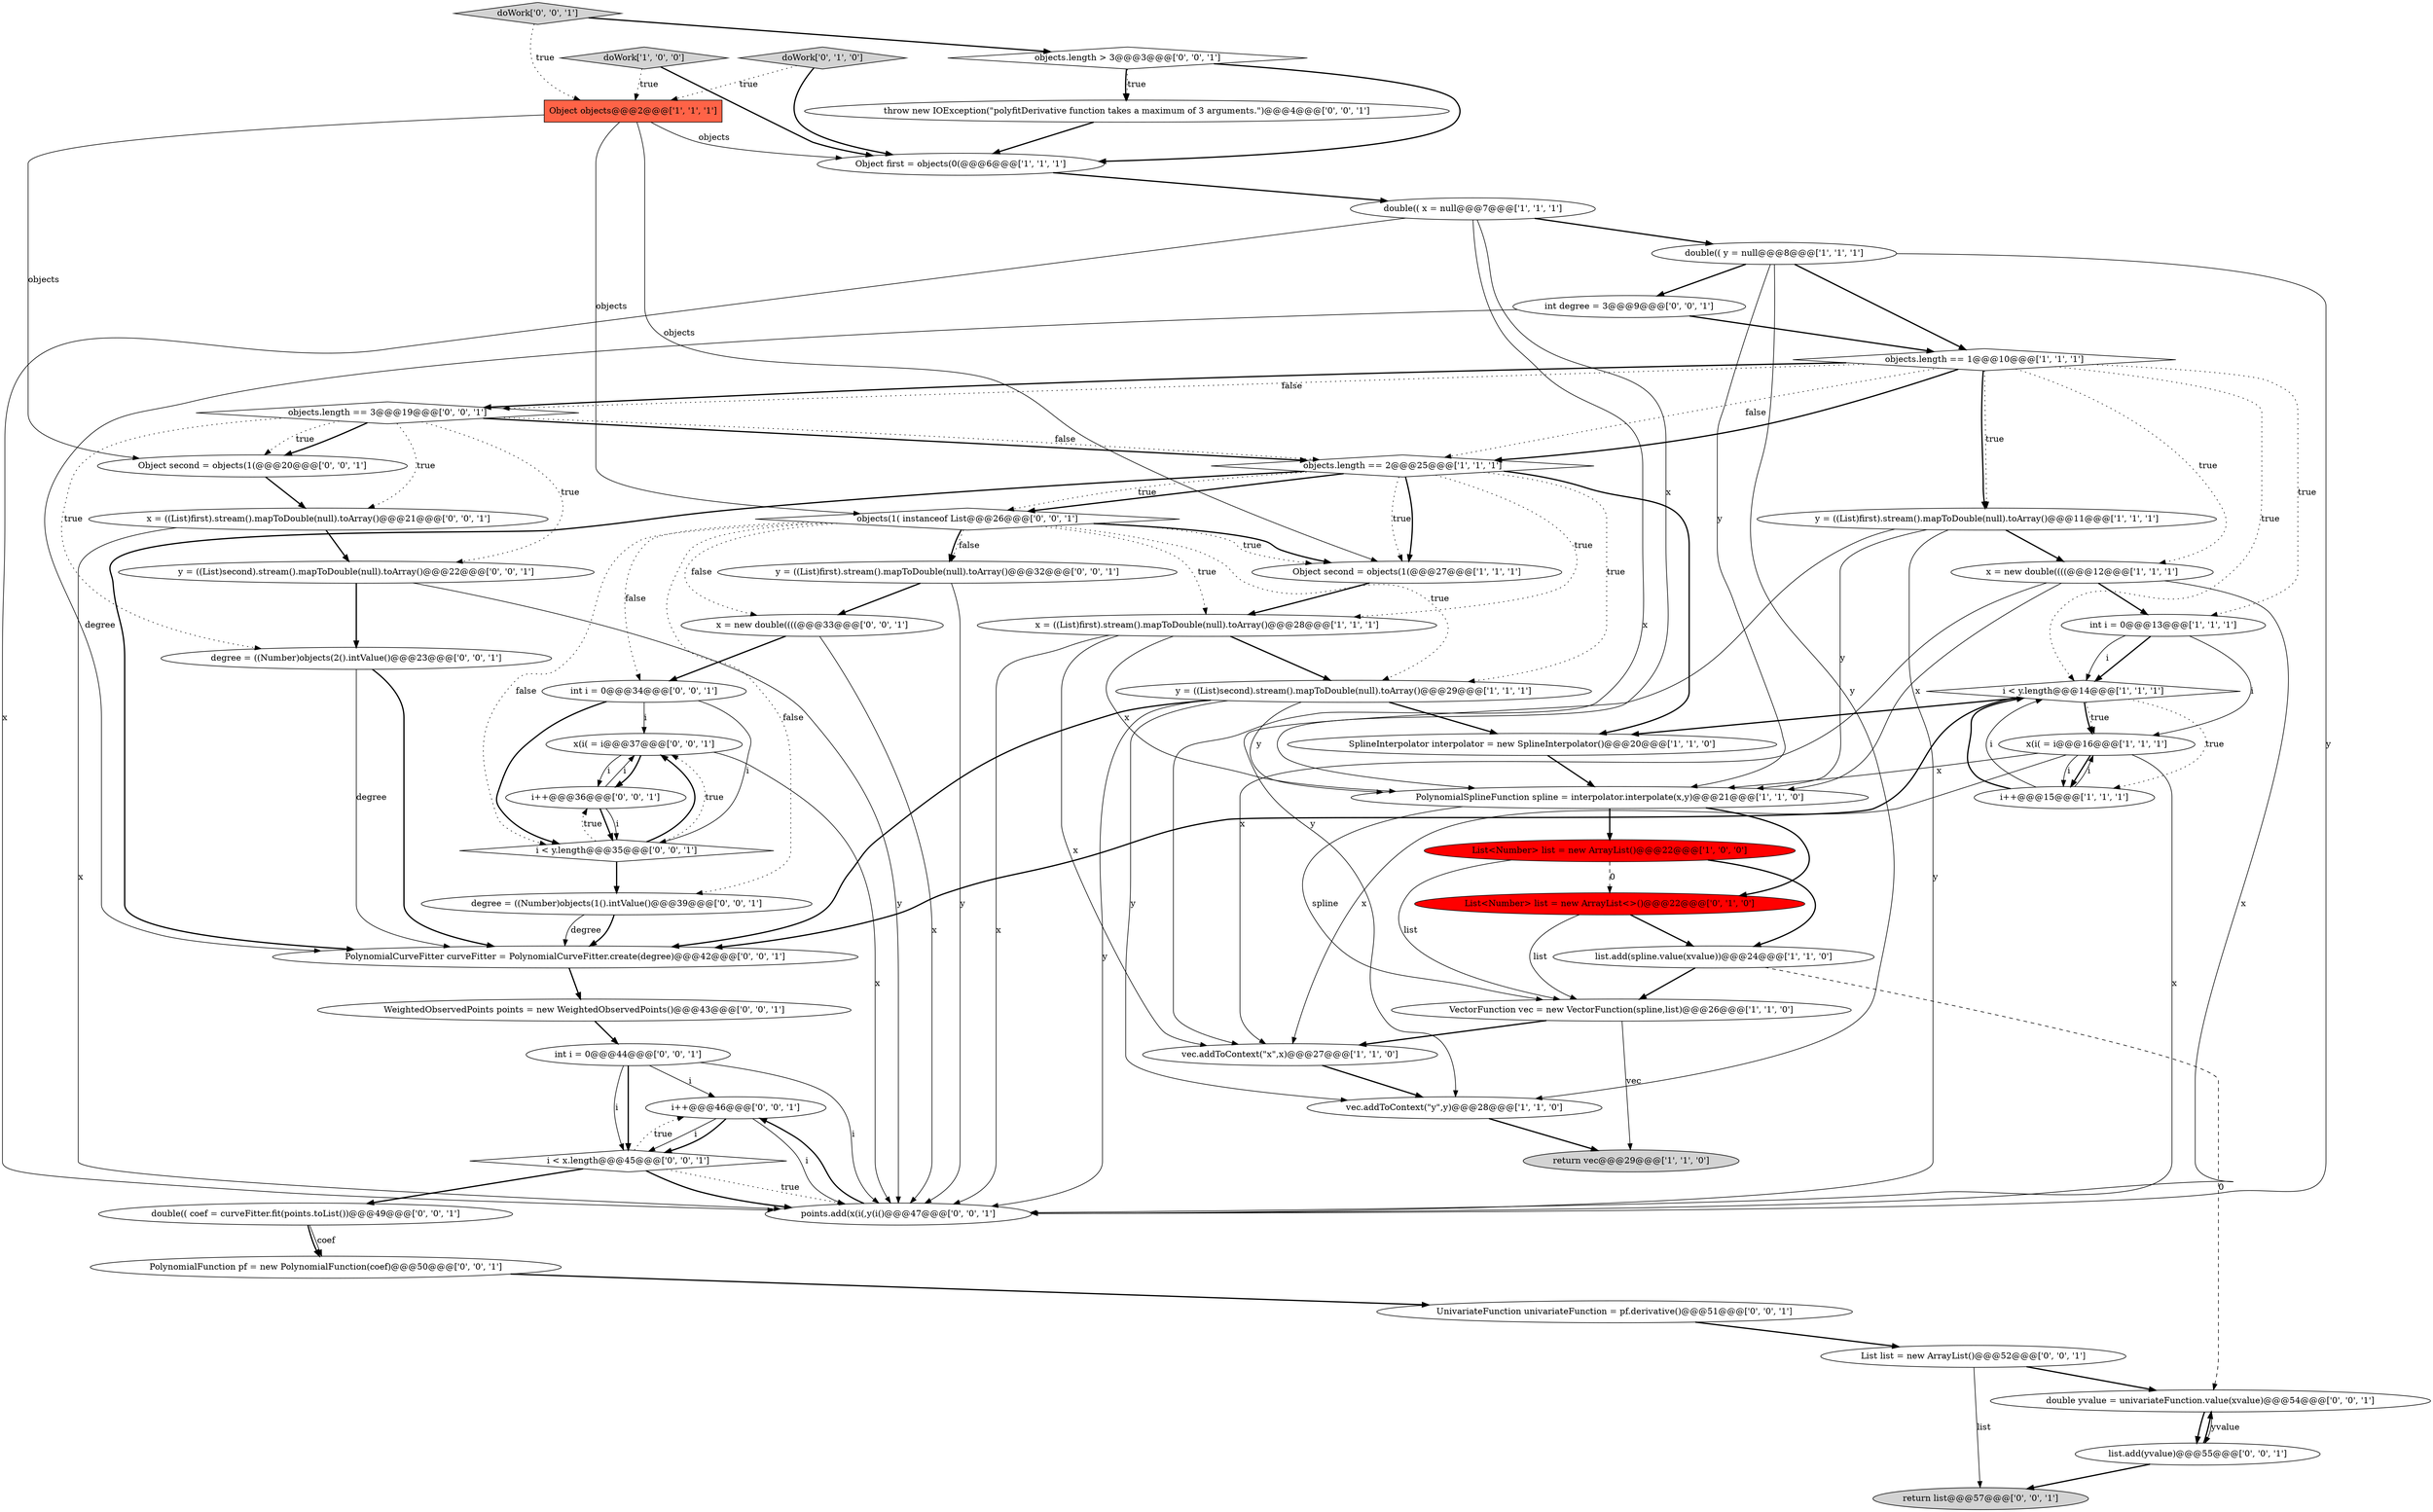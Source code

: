 digraph {
16 [style = filled, label = "objects.length == 2@@@25@@@['1', '1', '1']", fillcolor = white, shape = diamond image = "AAA0AAABBB1BBB"];
39 [style = filled, label = "List list = new ArrayList()@@@52@@@['0', '0', '1']", fillcolor = white, shape = ellipse image = "AAA0AAABBB3BBB"];
17 [style = filled, label = "x = new double((((@@@12@@@['1', '1', '1']", fillcolor = white, shape = ellipse image = "AAA0AAABBB1BBB"];
9 [style = filled, label = "double(( x = null@@@7@@@['1', '1', '1']", fillcolor = white, shape = ellipse image = "AAA0AAABBB1BBB"];
35 [style = filled, label = "degree = ((Number)objects(2().intValue()@@@23@@@['0', '0', '1']", fillcolor = white, shape = ellipse image = "AAA0AAABBB3BBB"];
40 [style = filled, label = "objects.length == 3@@@19@@@['0', '0', '1']", fillcolor = white, shape = diamond image = "AAA0AAABBB3BBB"];
23 [style = filled, label = "PolynomialSplineFunction spline = interpolator.interpolate(x,y)@@@21@@@['1', '1', '0']", fillcolor = white, shape = ellipse image = "AAA0AAABBB1BBB"];
41 [style = filled, label = "x = ((List)first).stream().mapToDouble(null).toArray()@@@21@@@['0', '0', '1']", fillcolor = white, shape = ellipse image = "AAA0AAABBB3BBB"];
31 [style = filled, label = "y = ((List)second).stream().mapToDouble(null).toArray()@@@22@@@['0', '0', '1']", fillcolor = white, shape = ellipse image = "AAA0AAABBB3BBB"];
50 [style = filled, label = "int degree = 3@@@9@@@['0', '0', '1']", fillcolor = white, shape = ellipse image = "AAA0AAABBB3BBB"];
10 [style = filled, label = "Object second = objects(1(@@@27@@@['1', '1', '1']", fillcolor = white, shape = ellipse image = "AAA0AAABBB1BBB"];
24 [style = filled, label = "doWork['0', '1', '0']", fillcolor = lightgray, shape = diamond image = "AAA0AAABBB2BBB"];
3 [style = filled, label = "vec.addToContext(\"x\",x)@@@27@@@['1', '1', '0']", fillcolor = white, shape = ellipse image = "AAA0AAABBB1BBB"];
14 [style = filled, label = "i < y.length@@@14@@@['1', '1', '1']", fillcolor = white, shape = diamond image = "AAA0AAABBB1BBB"];
27 [style = filled, label = "list.add(yvalue)@@@55@@@['0', '0', '1']", fillcolor = white, shape = ellipse image = "AAA0AAABBB3BBB"];
5 [style = filled, label = "doWork['1', '0', '0']", fillcolor = lightgray, shape = diamond image = "AAA0AAABBB1BBB"];
18 [style = filled, label = "SplineInterpolator interpolator = new SplineInterpolator()@@@20@@@['1', '1', '0']", fillcolor = white, shape = ellipse image = "AAA0AAABBB1BBB"];
38 [style = filled, label = "double yvalue = univariateFunction.value(xvalue)@@@54@@@['0', '0', '1']", fillcolor = white, shape = ellipse image = "AAA0AAABBB3BBB"];
7 [style = filled, label = "objects.length == 1@@@10@@@['1', '1', '1']", fillcolor = white, shape = diamond image = "AAA0AAABBB1BBB"];
37 [style = filled, label = "int i = 0@@@44@@@['0', '0', '1']", fillcolor = white, shape = ellipse image = "AAA0AAABBB3BBB"];
48 [style = filled, label = "PolynomialCurveFitter curveFitter = PolynomialCurveFitter.create(degree)@@@42@@@['0', '0', '1']", fillcolor = white, shape = ellipse image = "AAA0AAABBB3BBB"];
1 [style = filled, label = "x = ((List)first).stream().mapToDouble(null).toArray()@@@28@@@['1', '1', '1']", fillcolor = white, shape = ellipse image = "AAA0AAABBB1BBB"];
29 [style = filled, label = "i++@@@36@@@['0', '0', '1']", fillcolor = white, shape = ellipse image = "AAA0AAABBB3BBB"];
36 [style = filled, label = "int i = 0@@@34@@@['0', '0', '1']", fillcolor = white, shape = ellipse image = "AAA0AAABBB3BBB"];
22 [style = filled, label = "y = ((List)second).stream().mapToDouble(null).toArray()@@@29@@@['1', '1', '1']", fillcolor = white, shape = ellipse image = "AAA0AAABBB1BBB"];
54 [style = filled, label = "PolynomialFunction pf = new PolynomialFunction(coef)@@@50@@@['0', '0', '1']", fillcolor = white, shape = ellipse image = "AAA0AAABBB3BBB"];
30 [style = filled, label = "x(i( = i@@@37@@@['0', '0', '1']", fillcolor = white, shape = ellipse image = "AAA0AAABBB3BBB"];
32 [style = filled, label = "degree = ((Number)objects(1().intValue()@@@39@@@['0', '0', '1']", fillcolor = white, shape = ellipse image = "AAA0AAABBB3BBB"];
4 [style = filled, label = "vec.addToContext(\"y\",y)@@@28@@@['1', '1', '0']", fillcolor = white, shape = ellipse image = "AAA0AAABBB1BBB"];
53 [style = filled, label = "double(( coef = curveFitter.fit(points.toList())@@@49@@@['0', '0', '1']", fillcolor = white, shape = ellipse image = "AAA0AAABBB3BBB"];
42 [style = filled, label = "y = ((List)first).stream().mapToDouble(null).toArray()@@@32@@@['0', '0', '1']", fillcolor = white, shape = ellipse image = "AAA0AAABBB3BBB"];
28 [style = filled, label = "throw new IOException(\"polyfitDerivative function takes a maximum of 3 arguments.\")@@@4@@@['0', '0', '1']", fillcolor = white, shape = ellipse image = "AAA0AAABBB3BBB"];
47 [style = filled, label = "doWork['0', '0', '1']", fillcolor = lightgray, shape = diamond image = "AAA0AAABBB3BBB"];
21 [style = filled, label = "y = ((List)first).stream().mapToDouble(null).toArray()@@@11@@@['1', '1', '1']", fillcolor = white, shape = ellipse image = "AAA0AAABBB1BBB"];
6 [style = filled, label = "double(( y = null@@@8@@@['1', '1', '1']", fillcolor = white, shape = ellipse image = "AAA0AAABBB1BBB"];
20 [style = filled, label = "x(i( = i@@@16@@@['1', '1', '1']", fillcolor = white, shape = ellipse image = "AAA0AAABBB1BBB"];
49 [style = filled, label = "UnivariateFunction univariateFunction = pf.derivative()@@@51@@@['0', '0', '1']", fillcolor = white, shape = ellipse image = "AAA0AAABBB3BBB"];
34 [style = filled, label = "i++@@@46@@@['0', '0', '1']", fillcolor = white, shape = ellipse image = "AAA0AAABBB3BBB"];
25 [style = filled, label = "List<Number> list = new ArrayList<>()@@@22@@@['0', '1', '0']", fillcolor = red, shape = ellipse image = "AAA1AAABBB2BBB"];
52 [style = filled, label = "x = new double((((@@@33@@@['0', '0', '1']", fillcolor = white, shape = ellipse image = "AAA0AAABBB3BBB"];
12 [style = filled, label = "List<Number> list = new ArrayList()@@@22@@@['1', '0', '0']", fillcolor = red, shape = ellipse image = "AAA1AAABBB1BBB"];
15 [style = filled, label = "Object objects@@@2@@@['1', '1', '1']", fillcolor = tomato, shape = box image = "AAA0AAABBB1BBB"];
2 [style = filled, label = "i++@@@15@@@['1', '1', '1']", fillcolor = white, shape = ellipse image = "AAA0AAABBB1BBB"];
55 [style = filled, label = "WeightedObservedPoints points = new WeightedObservedPoints()@@@43@@@['0', '0', '1']", fillcolor = white, shape = ellipse image = "AAA0AAABBB3BBB"];
8 [style = filled, label = "Object first = objects(0(@@@6@@@['1', '1', '1']", fillcolor = white, shape = ellipse image = "AAA0AAABBB1BBB"];
43 [style = filled, label = "Object second = objects(1(@@@20@@@['0', '0', '1']", fillcolor = white, shape = ellipse image = "AAA0AAABBB3BBB"];
0 [style = filled, label = "int i = 0@@@13@@@['1', '1', '1']", fillcolor = white, shape = ellipse image = "AAA0AAABBB1BBB"];
44 [style = filled, label = "points.add(x(i(,y(i()@@@47@@@['0', '0', '1']", fillcolor = white, shape = ellipse image = "AAA0AAABBB3BBB"];
51 [style = filled, label = "i < x.length@@@45@@@['0', '0', '1']", fillcolor = white, shape = diamond image = "AAA0AAABBB3BBB"];
11 [style = filled, label = "list.add(spline.value(xvalue))@@@24@@@['1', '1', '0']", fillcolor = white, shape = ellipse image = "AAA0AAABBB1BBB"];
26 [style = filled, label = "objects(1( instanceof List@@@26@@@['0', '0', '1']", fillcolor = white, shape = diamond image = "AAA0AAABBB3BBB"];
33 [style = filled, label = "objects.length > 3@@@3@@@['0', '0', '1']", fillcolor = white, shape = diamond image = "AAA0AAABBB3BBB"];
19 [style = filled, label = "VectorFunction vec = new VectorFunction(spline,list)@@@26@@@['1', '1', '0']", fillcolor = white, shape = ellipse image = "AAA0AAABBB1BBB"];
45 [style = filled, label = "i < y.length@@@35@@@['0', '0', '1']", fillcolor = white, shape = diamond image = "AAA0AAABBB3BBB"];
13 [style = filled, label = "return vec@@@29@@@['1', '1', '0']", fillcolor = lightgray, shape = ellipse image = "AAA0AAABBB1BBB"];
46 [style = filled, label = "return list@@@57@@@['0', '0', '1']", fillcolor = lightgray, shape = ellipse image = "AAA0AAABBB3BBB"];
17->3 [style = solid, label="x"];
35->48 [style = bold, label=""];
27->38 [style = bold, label=""];
6->44 [style = solid, label="y"];
31->44 [style = solid, label="y"];
39->46 [style = solid, label="list"];
50->48 [style = solid, label="degree"];
26->10 [style = bold, label=""];
20->23 [style = solid, label="x"];
33->28 [style = dotted, label="true"];
40->31 [style = dotted, label="true"];
51->53 [style = bold, label=""];
26->22 [style = dotted, label="true"];
53->54 [style = bold, label=""];
47->33 [style = bold, label=""];
45->30 [style = bold, label=""];
23->19 [style = solid, label="spline"];
1->3 [style = solid, label="x"];
3->4 [style = bold, label=""];
41->44 [style = solid, label="x"];
30->29 [style = bold, label=""];
15->10 [style = solid, label="objects"];
29->45 [style = bold, label=""];
9->6 [style = bold, label=""];
15->8 [style = solid, label="objects"];
16->10 [style = dotted, label="true"];
20->44 [style = solid, label="x"];
0->14 [style = bold, label=""];
20->2 [style = solid, label="i"];
49->39 [style = bold, label=""];
40->16 [style = bold, label=""];
31->35 [style = bold, label=""];
2->14 [style = bold, label=""];
7->16 [style = bold, label=""];
39->38 [style = bold, label=""];
26->45 [style = dotted, label="false"];
23->12 [style = bold, label=""];
53->54 [style = solid, label="coef"];
34->51 [style = solid, label="i"];
40->16 [style = dotted, label="false"];
9->23 [style = solid, label="x"];
19->3 [style = bold, label=""];
14->48 [style = bold, label=""];
14->20 [style = bold, label=""];
55->37 [style = bold, label=""];
40->41 [style = dotted, label="true"];
14->2 [style = dotted, label="true"];
23->25 [style = bold, label=""];
26->42 [style = bold, label=""];
51->34 [style = dotted, label="true"];
54->49 [style = bold, label=""];
36->45 [style = solid, label="i"];
26->36 [style = dotted, label="false"];
33->28 [style = bold, label=""];
34->44 [style = solid, label="i"];
12->11 [style = bold, label=""];
16->26 [style = bold, label=""];
51->44 [style = bold, label=""];
1->44 [style = solid, label="x"];
1->23 [style = solid, label="x"];
36->30 [style = solid, label="i"];
26->42 [style = dotted, label="false"];
40->35 [style = dotted, label="true"];
22->18 [style = bold, label=""];
27->46 [style = bold, label=""];
20->3 [style = solid, label="x"];
52->44 [style = solid, label="x"];
16->1 [style = dotted, label="true"];
15->43 [style = solid, label="objects"];
15->26 [style = solid, label="objects"];
48->55 [style = bold, label=""];
2->14 [style = solid, label="i"];
26->1 [style = dotted, label="true"];
29->45 [style = solid, label="i"];
44->34 [style = bold, label=""];
47->15 [style = dotted, label="true"];
32->48 [style = bold, label=""];
14->18 [style = bold, label=""];
52->36 [style = bold, label=""];
24->8 [style = bold, label=""];
6->7 [style = bold, label=""];
21->23 [style = solid, label="y"];
10->1 [style = bold, label=""];
7->21 [style = dotted, label="true"];
7->17 [style = dotted, label="true"];
33->8 [style = bold, label=""];
38->27 [style = solid, label="yvalue"];
6->23 [style = solid, label="y"];
22->44 [style = solid, label="y"];
16->18 [style = bold, label=""];
18->23 [style = bold, label=""];
22->48 [style = bold, label=""];
45->29 [style = dotted, label="true"];
42->52 [style = bold, label=""];
4->13 [style = bold, label=""];
0->20 [style = solid, label="i"];
45->32 [style = bold, label=""];
38->27 [style = bold, label=""];
26->52 [style = dotted, label="false"];
37->51 [style = solid, label="i"];
7->0 [style = dotted, label="true"];
5->15 [style = dotted, label="true"];
2->20 [style = solid, label="i"];
6->4 [style = solid, label="y"];
34->51 [style = bold, label=""];
17->23 [style = solid, label="x"];
17->0 [style = bold, label=""];
22->23 [style = solid, label="y"];
7->16 [style = dotted, label="false"];
28->8 [style = bold, label=""];
16->48 [style = bold, label=""];
17->44 [style = solid, label="x"];
43->41 [style = bold, label=""];
7->40 [style = dotted, label="false"];
21->44 [style = solid, label="y"];
41->31 [style = bold, label=""];
9->44 [style = solid, label="x"];
40->43 [style = bold, label=""];
37->34 [style = solid, label="i"];
22->4 [style = solid, label="y"];
30->44 [style = solid, label="x"];
37->44 [style = solid, label="i"];
7->40 [style = bold, label=""];
30->29 [style = solid, label="i"];
5->8 [style = bold, label=""];
29->30 [style = solid, label="i"];
16->10 [style = bold, label=""];
37->51 [style = bold, label=""];
21->4 [style = solid, label="y"];
12->19 [style = solid, label="list"];
40->43 [style = dotted, label="true"];
50->7 [style = bold, label=""];
16->22 [style = dotted, label="true"];
11->19 [style = bold, label=""];
35->48 [style = solid, label="degree"];
9->3 [style = solid, label="x"];
16->26 [style = dotted, label="true"];
20->2 [style = bold, label=""];
1->22 [style = bold, label=""];
14->20 [style = dotted, label="true"];
11->38 [style = dashed, label="0"];
0->14 [style = solid, label="i"];
12->25 [style = dashed, label="0"];
26->32 [style = dotted, label="false"];
19->13 [style = solid, label="vec"];
25->11 [style = bold, label=""];
26->10 [style = dotted, label="true"];
6->50 [style = bold, label=""];
24->15 [style = dotted, label="true"];
8->9 [style = bold, label=""];
7->21 [style = bold, label=""];
45->30 [style = dotted, label="true"];
51->44 [style = dotted, label="true"];
36->45 [style = bold, label=""];
25->19 [style = solid, label="list"];
32->48 [style = solid, label="degree"];
21->17 [style = bold, label=""];
42->44 [style = solid, label="y"];
7->14 [style = dotted, label="true"];
}
